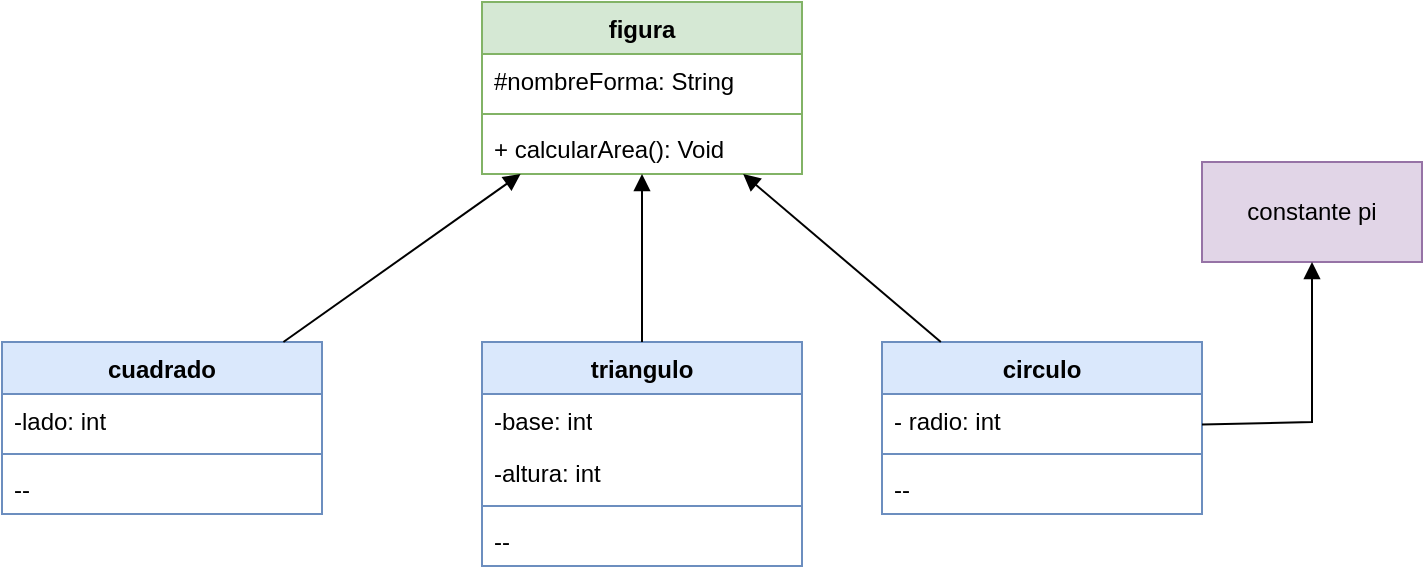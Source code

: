 <mxfile version="22.0.8" type="github">
  <diagram name="Página-1" id="GXpoXL-Gm6RxChug3rSL">
    <mxGraphModel dx="1009" dy="542" grid="1" gridSize="10" guides="1" tooltips="1" connect="1" arrows="1" fold="1" page="1" pageScale="1" pageWidth="827" pageHeight="1169" math="0" shadow="0">
      <root>
        <mxCell id="0" />
        <mxCell id="1" parent="0" />
        <mxCell id="ykLPMzfx-c7PIz0MQORo-1" value="figura&lt;br&gt;" style="swimlane;fontStyle=1;align=center;verticalAlign=top;childLayout=stackLayout;horizontal=1;startSize=26;horizontalStack=0;resizeParent=1;resizeParentMax=0;resizeLast=0;collapsible=1;marginBottom=0;whiteSpace=wrap;html=1;fillColor=#d5e8d4;strokeColor=#82b366;" vertex="1" parent="1">
          <mxGeometry x="280" y="30" width="160" height="86" as="geometry" />
        </mxCell>
        <mxCell id="ykLPMzfx-c7PIz0MQORo-2" value="#nombreForma: String" style="text;strokeColor=none;fillColor=none;align=left;verticalAlign=top;spacingLeft=4;spacingRight=4;overflow=hidden;rotatable=0;points=[[0,0.5],[1,0.5]];portConstraint=eastwest;whiteSpace=wrap;html=1;" vertex="1" parent="ykLPMzfx-c7PIz0MQORo-1">
          <mxGeometry y="26" width="160" height="26" as="geometry" />
        </mxCell>
        <mxCell id="ykLPMzfx-c7PIz0MQORo-3" value="" style="line;strokeWidth=1;fillColor=none;align=left;verticalAlign=middle;spacingTop=-1;spacingLeft=3;spacingRight=3;rotatable=0;labelPosition=right;points=[];portConstraint=eastwest;strokeColor=inherit;" vertex="1" parent="ykLPMzfx-c7PIz0MQORo-1">
          <mxGeometry y="52" width="160" height="8" as="geometry" />
        </mxCell>
        <mxCell id="ykLPMzfx-c7PIz0MQORo-4" value="+ calcularArea(): Void" style="text;strokeColor=none;fillColor=none;align=left;verticalAlign=top;spacingLeft=4;spacingRight=4;overflow=hidden;rotatable=0;points=[[0,0.5],[1,0.5]];portConstraint=eastwest;whiteSpace=wrap;html=1;" vertex="1" parent="ykLPMzfx-c7PIz0MQORo-1">
          <mxGeometry y="60" width="160" height="26" as="geometry" />
        </mxCell>
        <mxCell id="ykLPMzfx-c7PIz0MQORo-5" value="cuadrado" style="swimlane;fontStyle=1;align=center;verticalAlign=top;childLayout=stackLayout;horizontal=1;startSize=26;horizontalStack=0;resizeParent=1;resizeParentMax=0;resizeLast=0;collapsible=1;marginBottom=0;whiteSpace=wrap;html=1;fillColor=#dae8fc;strokeColor=#6c8ebf;" vertex="1" parent="1">
          <mxGeometry x="40" y="200" width="160" height="86" as="geometry" />
        </mxCell>
        <mxCell id="ykLPMzfx-c7PIz0MQORo-6" value="-lado: int&amp;nbsp;" style="text;strokeColor=none;fillColor=none;align=left;verticalAlign=top;spacingLeft=4;spacingRight=4;overflow=hidden;rotatable=0;points=[[0,0.5],[1,0.5]];portConstraint=eastwest;whiteSpace=wrap;html=1;" vertex="1" parent="ykLPMzfx-c7PIz0MQORo-5">
          <mxGeometry y="26" width="160" height="26" as="geometry" />
        </mxCell>
        <mxCell id="ykLPMzfx-c7PIz0MQORo-7" value="" style="line;strokeWidth=1;fillColor=none;align=left;verticalAlign=middle;spacingTop=-1;spacingLeft=3;spacingRight=3;rotatable=0;labelPosition=right;points=[];portConstraint=eastwest;strokeColor=inherit;" vertex="1" parent="ykLPMzfx-c7PIz0MQORo-5">
          <mxGeometry y="52" width="160" height="8" as="geometry" />
        </mxCell>
        <mxCell id="ykLPMzfx-c7PIz0MQORo-8" value="--" style="text;strokeColor=none;fillColor=none;align=left;verticalAlign=top;spacingLeft=4;spacingRight=4;overflow=hidden;rotatable=0;points=[[0,0.5],[1,0.5]];portConstraint=eastwest;whiteSpace=wrap;html=1;" vertex="1" parent="ykLPMzfx-c7PIz0MQORo-5">
          <mxGeometry y="60" width="160" height="26" as="geometry" />
        </mxCell>
        <mxCell id="ykLPMzfx-c7PIz0MQORo-9" value="triangulo" style="swimlane;fontStyle=1;align=center;verticalAlign=top;childLayout=stackLayout;horizontal=1;startSize=26;horizontalStack=0;resizeParent=1;resizeParentMax=0;resizeLast=0;collapsible=1;marginBottom=0;whiteSpace=wrap;html=1;fillColor=#dae8fc;strokeColor=#6c8ebf;" vertex="1" parent="1">
          <mxGeometry x="280" y="200" width="160" height="112" as="geometry" />
        </mxCell>
        <mxCell id="ykLPMzfx-c7PIz0MQORo-10" value="-base: int" style="text;strokeColor=none;fillColor=none;align=left;verticalAlign=top;spacingLeft=4;spacingRight=4;overflow=hidden;rotatable=0;points=[[0,0.5],[1,0.5]];portConstraint=eastwest;whiteSpace=wrap;html=1;" vertex="1" parent="ykLPMzfx-c7PIz0MQORo-9">
          <mxGeometry y="26" width="160" height="26" as="geometry" />
        </mxCell>
        <mxCell id="ykLPMzfx-c7PIz0MQORo-13" value="-altura: int&amp;nbsp;" style="text;strokeColor=none;fillColor=none;align=left;verticalAlign=top;spacingLeft=4;spacingRight=4;overflow=hidden;rotatable=0;points=[[0,0.5],[1,0.5]];portConstraint=eastwest;whiteSpace=wrap;html=1;" vertex="1" parent="ykLPMzfx-c7PIz0MQORo-9">
          <mxGeometry y="52" width="160" height="26" as="geometry" />
        </mxCell>
        <mxCell id="ykLPMzfx-c7PIz0MQORo-11" value="" style="line;strokeWidth=1;fillColor=none;align=left;verticalAlign=middle;spacingTop=-1;spacingLeft=3;spacingRight=3;rotatable=0;labelPosition=right;points=[];portConstraint=eastwest;strokeColor=inherit;" vertex="1" parent="ykLPMzfx-c7PIz0MQORo-9">
          <mxGeometry y="78" width="160" height="8" as="geometry" />
        </mxCell>
        <mxCell id="ykLPMzfx-c7PIz0MQORo-12" value="--" style="text;strokeColor=none;fillColor=none;align=left;verticalAlign=top;spacingLeft=4;spacingRight=4;overflow=hidden;rotatable=0;points=[[0,0.5],[1,0.5]];portConstraint=eastwest;whiteSpace=wrap;html=1;" vertex="1" parent="ykLPMzfx-c7PIz0MQORo-9">
          <mxGeometry y="86" width="160" height="26" as="geometry" />
        </mxCell>
        <mxCell id="ykLPMzfx-c7PIz0MQORo-14" value="" style="html=1;verticalAlign=bottom;endArrow=block;curved=0;rounded=0;" edge="1" parent="1" source="ykLPMzfx-c7PIz0MQORo-5" target="ykLPMzfx-c7PIz0MQORo-1">
          <mxGeometry width="80" relative="1" as="geometry">
            <mxPoint x="370" y="280" as="sourcePoint" />
            <mxPoint x="450" y="280" as="targetPoint" />
          </mxGeometry>
        </mxCell>
        <mxCell id="ykLPMzfx-c7PIz0MQORo-15" value="" style="html=1;verticalAlign=bottom;endArrow=block;curved=0;rounded=0;" edge="1" parent="1" source="ykLPMzfx-c7PIz0MQORo-9" target="ykLPMzfx-c7PIz0MQORo-1">
          <mxGeometry width="80" relative="1" as="geometry">
            <mxPoint x="370" y="220" as="sourcePoint" />
            <mxPoint x="450" y="280" as="targetPoint" />
          </mxGeometry>
        </mxCell>
        <mxCell id="ykLPMzfx-c7PIz0MQORo-16" value="circulo" style="swimlane;fontStyle=1;align=center;verticalAlign=top;childLayout=stackLayout;horizontal=1;startSize=26;horizontalStack=0;resizeParent=1;resizeParentMax=0;resizeLast=0;collapsible=1;marginBottom=0;whiteSpace=wrap;html=1;fillColor=#dae8fc;strokeColor=#6c8ebf;" vertex="1" parent="1">
          <mxGeometry x="480" y="200" width="160" height="86" as="geometry" />
        </mxCell>
        <mxCell id="ykLPMzfx-c7PIz0MQORo-17" value="- radio: int&amp;nbsp;" style="text;strokeColor=none;fillColor=none;align=left;verticalAlign=top;spacingLeft=4;spacingRight=4;overflow=hidden;rotatable=0;points=[[0,0.5],[1,0.5]];portConstraint=eastwest;whiteSpace=wrap;html=1;" vertex="1" parent="ykLPMzfx-c7PIz0MQORo-16">
          <mxGeometry y="26" width="160" height="26" as="geometry" />
        </mxCell>
        <mxCell id="ykLPMzfx-c7PIz0MQORo-18" value="" style="line;strokeWidth=1;fillColor=none;align=left;verticalAlign=middle;spacingTop=-1;spacingLeft=3;spacingRight=3;rotatable=0;labelPosition=right;points=[];portConstraint=eastwest;strokeColor=inherit;" vertex="1" parent="ykLPMzfx-c7PIz0MQORo-16">
          <mxGeometry y="52" width="160" height="8" as="geometry" />
        </mxCell>
        <mxCell id="ykLPMzfx-c7PIz0MQORo-19" value="--" style="text;strokeColor=none;fillColor=none;align=left;verticalAlign=top;spacingLeft=4;spacingRight=4;overflow=hidden;rotatable=0;points=[[0,0.5],[1,0.5]];portConstraint=eastwest;whiteSpace=wrap;html=1;" vertex="1" parent="ykLPMzfx-c7PIz0MQORo-16">
          <mxGeometry y="60" width="160" height="26" as="geometry" />
        </mxCell>
        <mxCell id="ykLPMzfx-c7PIz0MQORo-20" value="" style="html=1;verticalAlign=bottom;endArrow=block;curved=0;rounded=0;" edge="1" parent="1" source="ykLPMzfx-c7PIz0MQORo-16" target="ykLPMzfx-c7PIz0MQORo-1">
          <mxGeometry width="80" relative="1" as="geometry">
            <mxPoint x="370" y="280" as="sourcePoint" />
            <mxPoint x="450" y="280" as="targetPoint" />
          </mxGeometry>
        </mxCell>
        <mxCell id="ykLPMzfx-c7PIz0MQORo-21" value="constante pi" style="html=1;whiteSpace=wrap;fillColor=#e1d5e7;strokeColor=#9673a6;" vertex="1" parent="1">
          <mxGeometry x="640" y="110" width="110" height="50" as="geometry" />
        </mxCell>
        <mxCell id="ykLPMzfx-c7PIz0MQORo-22" value="" style="html=1;verticalAlign=bottom;endArrow=block;curved=0;rounded=0;" edge="1" parent="1" source="ykLPMzfx-c7PIz0MQORo-16" target="ykLPMzfx-c7PIz0MQORo-21">
          <mxGeometry width="80" relative="1" as="geometry">
            <mxPoint x="700" y="240" as="sourcePoint" />
            <mxPoint x="450" y="280" as="targetPoint" />
            <Array as="points">
              <mxPoint x="695" y="240" />
            </Array>
          </mxGeometry>
        </mxCell>
      </root>
    </mxGraphModel>
  </diagram>
</mxfile>
